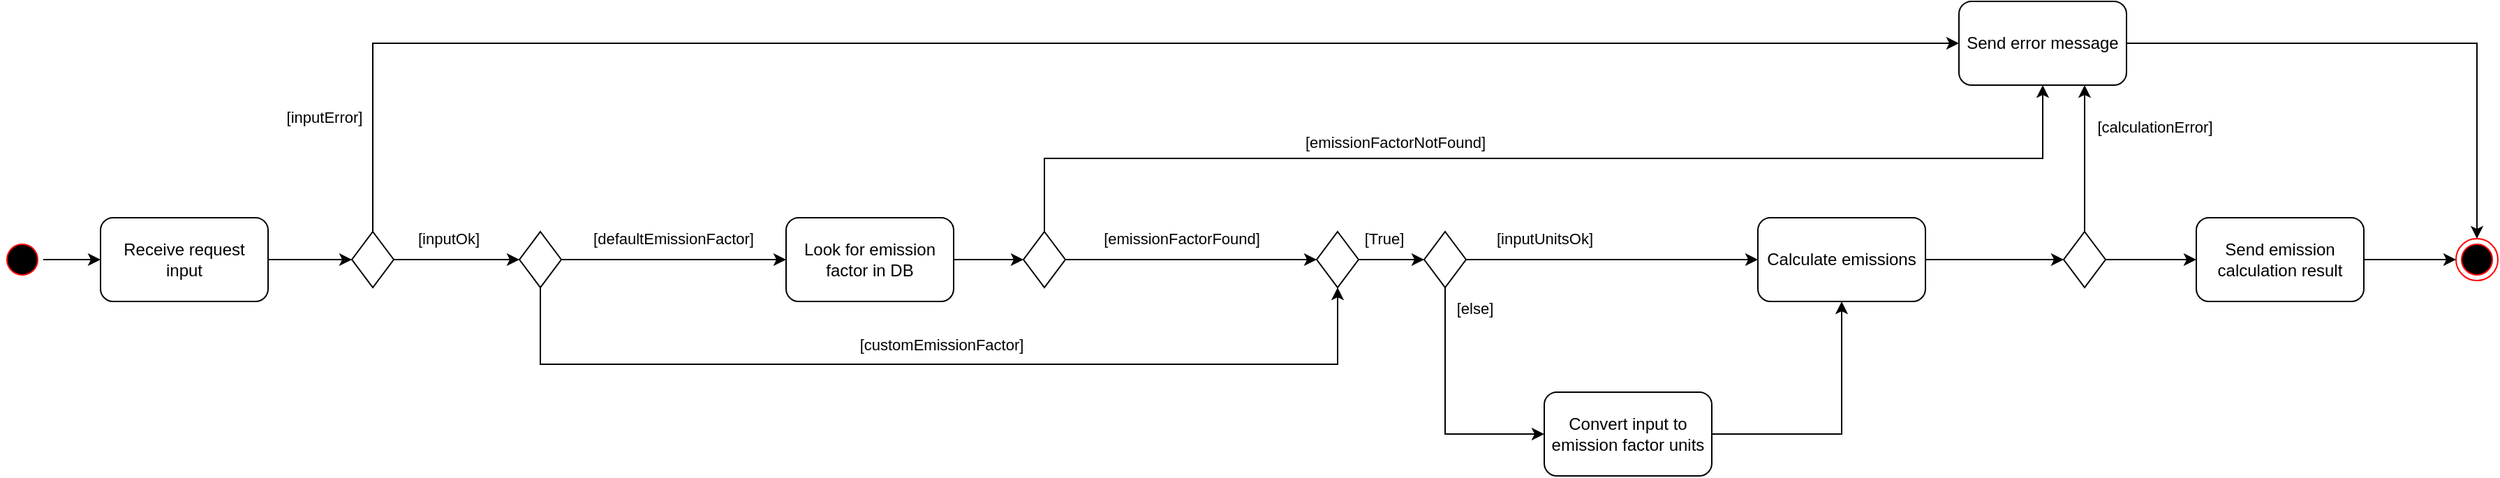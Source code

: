 <mxfile version="22.0.6" type="device">
  <diagram name="Page-1" id="e7e014a7-5840-1c2e-5031-d8a46d1fe8dd">
    <mxGraphModel dx="2231" dy="1157" grid="1" gridSize="10" guides="1" tooltips="1" connect="1" arrows="1" fold="1" page="1" pageScale="1" pageWidth="1169" pageHeight="826" background="none" math="0" shadow="0">
      <root>
        <mxCell id="0" />
        <mxCell id="1" parent="0" />
        <mxCell id="Pa0vinby4Z_l4pB0LRb9-43" style="edgeStyle=orthogonalEdgeStyle;rounded=0;orthogonalLoop=1;jettySize=auto;html=1;entryX=0.5;entryY=0;entryDx=0;entryDy=0;" edge="1" parent="1" source="Pa0vinby4Z_l4pB0LRb9-41" target="Pa0vinby4Z_l4pB0LRb9-42">
          <mxGeometry relative="1" as="geometry" />
        </mxCell>
        <mxCell id="Pa0vinby4Z_l4pB0LRb9-41" value="Send error message" style="rounded=1;whiteSpace=wrap;html=1;" vertex="1" parent="1">
          <mxGeometry x="1442" y="210" width="120" height="60" as="geometry" />
        </mxCell>
        <mxCell id="Pa0vinby4Z_l4pB0LRb9-42" value="" style="ellipse;shape=endState;fillColor=#000000;strokeColor=#ff0000" vertex="1" parent="1">
          <mxGeometry x="1798" y="380" width="30" height="30" as="geometry" />
        </mxCell>
        <mxCell id="Pa0vinby4Z_l4pB0LRb9-48" style="edgeStyle=orthogonalEdgeStyle;rounded=0;orthogonalLoop=1;jettySize=auto;html=1;exitX=1;exitY=0.5;exitDx=0;exitDy=0;entryX=0;entryY=0.5;entryDx=0;entryDy=0;" edge="1" parent="1" source="Pa0vinby4Z_l4pB0LRb9-44" target="Pa0vinby4Z_l4pB0LRb9-47">
          <mxGeometry relative="1" as="geometry" />
        </mxCell>
        <mxCell id="Pa0vinby4Z_l4pB0LRb9-44" value="Receive request &lt;br&gt;input" style="rounded=1;whiteSpace=wrap;html=1;" vertex="1" parent="1">
          <mxGeometry x="111" y="365" width="120" height="60" as="geometry" />
        </mxCell>
        <mxCell id="Pa0vinby4Z_l4pB0LRb9-46" style="edgeStyle=orthogonalEdgeStyle;rounded=0;orthogonalLoop=1;jettySize=auto;html=1;exitX=1;exitY=0.5;exitDx=0;exitDy=0;entryX=0;entryY=0.5;entryDx=0;entryDy=0;" edge="1" parent="1" source="Pa0vinby4Z_l4pB0LRb9-45" target="Pa0vinby4Z_l4pB0LRb9-44">
          <mxGeometry relative="1" as="geometry" />
        </mxCell>
        <mxCell id="Pa0vinby4Z_l4pB0LRb9-45" value="" style="ellipse;shape=startState;fillColor=#000000;strokeColor=#ff0000;" vertex="1" parent="1">
          <mxGeometry x="40" y="380" width="30" height="30" as="geometry" />
        </mxCell>
        <mxCell id="Pa0vinby4Z_l4pB0LRb9-49" style="edgeStyle=orthogonalEdgeStyle;rounded=0;orthogonalLoop=1;jettySize=auto;html=1;exitX=0.5;exitY=0;exitDx=0;exitDy=0;entryX=0;entryY=0.5;entryDx=0;entryDy=0;" edge="1" parent="1" source="Pa0vinby4Z_l4pB0LRb9-47" target="Pa0vinby4Z_l4pB0LRb9-41">
          <mxGeometry relative="1" as="geometry" />
        </mxCell>
        <mxCell id="Pa0vinby4Z_l4pB0LRb9-77" value="[inputError]" style="edgeLabel;html=1;align=center;verticalAlign=middle;resizable=0;points=[];" vertex="1" connectable="0" parent="Pa0vinby4Z_l4pB0LRb9-49">
          <mxGeometry x="-0.878" y="-4" relative="1" as="geometry">
            <mxPoint x="-39" y="-5" as="offset" />
          </mxGeometry>
        </mxCell>
        <mxCell id="Pa0vinby4Z_l4pB0LRb9-52" style="edgeStyle=orthogonalEdgeStyle;rounded=0;orthogonalLoop=1;jettySize=auto;html=1;exitX=1;exitY=0.5;exitDx=0;exitDy=0;entryX=0;entryY=0.5;entryDx=0;entryDy=0;" edge="1" parent="1" source="Pa0vinby4Z_l4pB0LRb9-47" target="Pa0vinby4Z_l4pB0LRb9-51">
          <mxGeometry relative="1" as="geometry" />
        </mxCell>
        <mxCell id="Pa0vinby4Z_l4pB0LRb9-68" value="[inputOk]" style="edgeLabel;html=1;align=center;verticalAlign=middle;resizable=0;points=[];" vertex="1" connectable="0" parent="Pa0vinby4Z_l4pB0LRb9-52">
          <mxGeometry x="-0.143" y="3" relative="1" as="geometry">
            <mxPoint y="-12" as="offset" />
          </mxGeometry>
        </mxCell>
        <mxCell id="Pa0vinby4Z_l4pB0LRb9-47" value="" style="rhombus;whiteSpace=wrap;html=1;" vertex="1" parent="1">
          <mxGeometry x="291" y="375" width="30" height="40" as="geometry" />
        </mxCell>
        <mxCell id="Pa0vinby4Z_l4pB0LRb9-57" style="edgeStyle=orthogonalEdgeStyle;rounded=0;orthogonalLoop=1;jettySize=auto;html=1;exitX=1;exitY=0.5;exitDx=0;exitDy=0;entryX=0;entryY=0.5;entryDx=0;entryDy=0;" edge="1" parent="1" source="Pa0vinby4Z_l4pB0LRb9-51" target="Pa0vinby4Z_l4pB0LRb9-53">
          <mxGeometry relative="1" as="geometry" />
        </mxCell>
        <mxCell id="Pa0vinby4Z_l4pB0LRb9-80" value="[defaultEmissionFactor]" style="edgeLabel;html=1;align=center;verticalAlign=middle;resizable=0;points=[];" vertex="1" connectable="0" parent="Pa0vinby4Z_l4pB0LRb9-57">
          <mxGeometry x="-0.244" y="-2" relative="1" as="geometry">
            <mxPoint x="19" y="-17" as="offset" />
          </mxGeometry>
        </mxCell>
        <mxCell id="Pa0vinby4Z_l4pB0LRb9-87" style="edgeStyle=orthogonalEdgeStyle;rounded=0;orthogonalLoop=1;jettySize=auto;html=1;entryX=0.5;entryY=1;entryDx=0;entryDy=0;" edge="1" parent="1" source="Pa0vinby4Z_l4pB0LRb9-51" target="Pa0vinby4Z_l4pB0LRb9-83">
          <mxGeometry relative="1" as="geometry">
            <Array as="points">
              <mxPoint x="426" y="470" />
              <mxPoint x="997" y="470" />
            </Array>
          </mxGeometry>
        </mxCell>
        <mxCell id="Pa0vinby4Z_l4pB0LRb9-88" value="[customEmissionFactor]" style="edgeLabel;html=1;align=center;verticalAlign=middle;resizable=0;points=[];" vertex="1" connectable="0" parent="Pa0vinby4Z_l4pB0LRb9-87">
          <mxGeometry x="0.035" y="1" relative="1" as="geometry">
            <mxPoint x="-11" y="-13" as="offset" />
          </mxGeometry>
        </mxCell>
        <mxCell id="Pa0vinby4Z_l4pB0LRb9-51" value="" style="rhombus;whiteSpace=wrap;html=1;" vertex="1" parent="1">
          <mxGeometry x="411" y="375" width="30" height="40" as="geometry" />
        </mxCell>
        <mxCell id="Pa0vinby4Z_l4pB0LRb9-59" style="edgeStyle=orthogonalEdgeStyle;rounded=0;orthogonalLoop=1;jettySize=auto;html=1;exitX=1;exitY=0.5;exitDx=0;exitDy=0;" edge="1" parent="1" source="Pa0vinby4Z_l4pB0LRb9-53" target="Pa0vinby4Z_l4pB0LRb9-58">
          <mxGeometry relative="1" as="geometry" />
        </mxCell>
        <mxCell id="Pa0vinby4Z_l4pB0LRb9-53" value="Look for emission factor in DB" style="rounded=1;whiteSpace=wrap;html=1;" vertex="1" parent="1">
          <mxGeometry x="602" y="365" width="120" height="60" as="geometry" />
        </mxCell>
        <mxCell id="Pa0vinby4Z_l4pB0LRb9-79" style="edgeStyle=orthogonalEdgeStyle;rounded=0;orthogonalLoop=1;jettySize=auto;html=1;exitX=1;exitY=0.5;exitDx=0;exitDy=0;" edge="1" parent="1" source="Pa0vinby4Z_l4pB0LRb9-56" target="Pa0vinby4Z_l4pB0LRb9-63">
          <mxGeometry relative="1" as="geometry" />
        </mxCell>
        <mxCell id="Pa0vinby4Z_l4pB0LRb9-56" value="Convert input to emission factor units" style="rounded=1;whiteSpace=wrap;html=1;" vertex="1" parent="1">
          <mxGeometry x="1145" y="490" width="120" height="60" as="geometry" />
        </mxCell>
        <mxCell id="Pa0vinby4Z_l4pB0LRb9-60" style="edgeStyle=orthogonalEdgeStyle;rounded=0;orthogonalLoop=1;jettySize=auto;html=1;exitX=0.5;exitY=0;exitDx=0;exitDy=0;" edge="1" parent="1" source="Pa0vinby4Z_l4pB0LRb9-58" target="Pa0vinby4Z_l4pB0LRb9-41">
          <mxGeometry relative="1" as="geometry" />
        </mxCell>
        <mxCell id="Pa0vinby4Z_l4pB0LRb9-61" value="[emissionFactorNotFound]" style="edgeLabel;html=1;align=center;verticalAlign=middle;resizable=0;points=[];" vertex="1" connectable="0" parent="Pa0vinby4Z_l4pB0LRb9-60">
          <mxGeometry x="-0.263" y="1" relative="1" as="geometry">
            <mxPoint x="1" y="-11" as="offset" />
          </mxGeometry>
        </mxCell>
        <mxCell id="Pa0vinby4Z_l4pB0LRb9-85" style="edgeStyle=orthogonalEdgeStyle;rounded=0;orthogonalLoop=1;jettySize=auto;html=1;exitX=1;exitY=0.5;exitDx=0;exitDy=0;entryX=0;entryY=0.5;entryDx=0;entryDy=0;" edge="1" parent="1" source="Pa0vinby4Z_l4pB0LRb9-58" target="Pa0vinby4Z_l4pB0LRb9-83">
          <mxGeometry relative="1" as="geometry" />
        </mxCell>
        <mxCell id="Pa0vinby4Z_l4pB0LRb9-86" value="[emissionFactorFound]" style="edgeLabel;html=1;align=center;verticalAlign=middle;resizable=0;points=[];" vertex="1" connectable="0" parent="Pa0vinby4Z_l4pB0LRb9-85">
          <mxGeometry x="-0.08" relative="1" as="geometry">
            <mxPoint y="-15" as="offset" />
          </mxGeometry>
        </mxCell>
        <mxCell id="Pa0vinby4Z_l4pB0LRb9-58" value="" style="rhombus;whiteSpace=wrap;html=1;" vertex="1" parent="1">
          <mxGeometry x="772" y="375" width="30" height="40" as="geometry" />
        </mxCell>
        <mxCell id="Pa0vinby4Z_l4pB0LRb9-71" style="edgeStyle=orthogonalEdgeStyle;rounded=0;orthogonalLoop=1;jettySize=auto;html=1;entryX=0;entryY=0.5;entryDx=0;entryDy=0;" edge="1" parent="1" source="Pa0vinby4Z_l4pB0LRb9-62" target="Pa0vinby4Z_l4pB0LRb9-63">
          <mxGeometry relative="1" as="geometry" />
        </mxCell>
        <mxCell id="Pa0vinby4Z_l4pB0LRb9-72" value="[inputUnitsOk]" style="edgeLabel;html=1;align=center;verticalAlign=middle;resizable=0;points=[];" vertex="1" connectable="0" parent="Pa0vinby4Z_l4pB0LRb9-71">
          <mxGeometry x="0.04" y="-1" relative="1" as="geometry">
            <mxPoint x="-53" y="-16" as="offset" />
          </mxGeometry>
        </mxCell>
        <mxCell id="Pa0vinby4Z_l4pB0LRb9-73" style="edgeStyle=orthogonalEdgeStyle;rounded=0;orthogonalLoop=1;jettySize=auto;html=1;exitX=0.5;exitY=1;exitDx=0;exitDy=0;entryX=0;entryY=0.5;entryDx=0;entryDy=0;" edge="1" parent="1" source="Pa0vinby4Z_l4pB0LRb9-62" target="Pa0vinby4Z_l4pB0LRb9-56">
          <mxGeometry relative="1" as="geometry" />
        </mxCell>
        <mxCell id="Pa0vinby4Z_l4pB0LRb9-75" value="[else]" style="edgeLabel;html=1;align=center;verticalAlign=middle;resizable=0;points=[];rotation=0;" vertex="1" connectable="0" parent="Pa0vinby4Z_l4pB0LRb9-73">
          <mxGeometry x="-0.788" y="-2" relative="1" as="geometry">
            <mxPoint x="23" y="-4" as="offset" />
          </mxGeometry>
        </mxCell>
        <mxCell id="Pa0vinby4Z_l4pB0LRb9-62" value="" style="rhombus;whiteSpace=wrap;html=1;" vertex="1" parent="1">
          <mxGeometry x="1059" y="375" width="30" height="40" as="geometry" />
        </mxCell>
        <mxCell id="Pa0vinby4Z_l4pB0LRb9-65" style="edgeStyle=orthogonalEdgeStyle;rounded=0;orthogonalLoop=1;jettySize=auto;html=1;exitX=1;exitY=0.5;exitDx=0;exitDy=0;entryX=0;entryY=0.5;entryDx=0;entryDy=0;" edge="1" parent="1" source="Pa0vinby4Z_l4pB0LRb9-63" target="Pa0vinby4Z_l4pB0LRb9-64">
          <mxGeometry relative="1" as="geometry" />
        </mxCell>
        <mxCell id="Pa0vinby4Z_l4pB0LRb9-63" value="Calculate emissions" style="rounded=1;whiteSpace=wrap;html=1;" vertex="1" parent="1">
          <mxGeometry x="1298" y="365" width="120" height="60" as="geometry" />
        </mxCell>
        <mxCell id="Pa0vinby4Z_l4pB0LRb9-89" style="edgeStyle=orthogonalEdgeStyle;rounded=0;orthogonalLoop=1;jettySize=auto;html=1;exitX=0.5;exitY=0;exitDx=0;exitDy=0;entryX=0.75;entryY=1;entryDx=0;entryDy=0;" edge="1" parent="1" source="Pa0vinby4Z_l4pB0LRb9-64" target="Pa0vinby4Z_l4pB0LRb9-41">
          <mxGeometry relative="1" as="geometry" />
        </mxCell>
        <mxCell id="Pa0vinby4Z_l4pB0LRb9-91" value="[calculationError]" style="edgeLabel;html=1;align=center;verticalAlign=middle;resizable=0;points=[];" vertex="1" connectable="0" parent="Pa0vinby4Z_l4pB0LRb9-89">
          <mxGeometry x="-0.166" y="-1" relative="1" as="geometry">
            <mxPoint x="49" y="-31" as="offset" />
          </mxGeometry>
        </mxCell>
        <mxCell id="Pa0vinby4Z_l4pB0LRb9-94" style="edgeStyle=orthogonalEdgeStyle;rounded=0;orthogonalLoop=1;jettySize=auto;html=1;exitX=1;exitY=0.5;exitDx=0;exitDy=0;entryX=0;entryY=0.5;entryDx=0;entryDy=0;" edge="1" parent="1" source="Pa0vinby4Z_l4pB0LRb9-64" target="Pa0vinby4Z_l4pB0LRb9-93">
          <mxGeometry relative="1" as="geometry" />
        </mxCell>
        <mxCell id="Pa0vinby4Z_l4pB0LRb9-64" value="" style="rhombus;whiteSpace=wrap;html=1;" vertex="1" parent="1">
          <mxGeometry x="1517" y="375" width="30" height="40" as="geometry" />
        </mxCell>
        <mxCell id="Pa0vinby4Z_l4pB0LRb9-84" style="edgeStyle=orthogonalEdgeStyle;rounded=0;orthogonalLoop=1;jettySize=auto;html=1;" edge="1" parent="1" source="Pa0vinby4Z_l4pB0LRb9-83" target="Pa0vinby4Z_l4pB0LRb9-62">
          <mxGeometry relative="1" as="geometry" />
        </mxCell>
        <mxCell id="Pa0vinby4Z_l4pB0LRb9-96" value="[True]" style="edgeLabel;html=1;align=center;verticalAlign=middle;resizable=0;points=[];" vertex="1" connectable="0" parent="Pa0vinby4Z_l4pB0LRb9-84">
          <mxGeometry x="-0.044" y="1" relative="1" as="geometry">
            <mxPoint x="-5" y="-14" as="offset" />
          </mxGeometry>
        </mxCell>
        <mxCell id="Pa0vinby4Z_l4pB0LRb9-83" value="" style="rhombus;whiteSpace=wrap;html=1;" vertex="1" parent="1">
          <mxGeometry x="982" y="375" width="30" height="40" as="geometry" />
        </mxCell>
        <mxCell id="Pa0vinby4Z_l4pB0LRb9-95" style="edgeStyle=orthogonalEdgeStyle;rounded=0;orthogonalLoop=1;jettySize=auto;html=1;exitX=1;exitY=0.5;exitDx=0;exitDy=0;entryX=0;entryY=0.5;entryDx=0;entryDy=0;" edge="1" parent="1" source="Pa0vinby4Z_l4pB0LRb9-93" target="Pa0vinby4Z_l4pB0LRb9-42">
          <mxGeometry relative="1" as="geometry" />
        </mxCell>
        <mxCell id="Pa0vinby4Z_l4pB0LRb9-93" value="Send emission calculation result" style="rounded=1;whiteSpace=wrap;html=1;" vertex="1" parent="1">
          <mxGeometry x="1612" y="365" width="120" height="60" as="geometry" />
        </mxCell>
      </root>
    </mxGraphModel>
  </diagram>
</mxfile>
